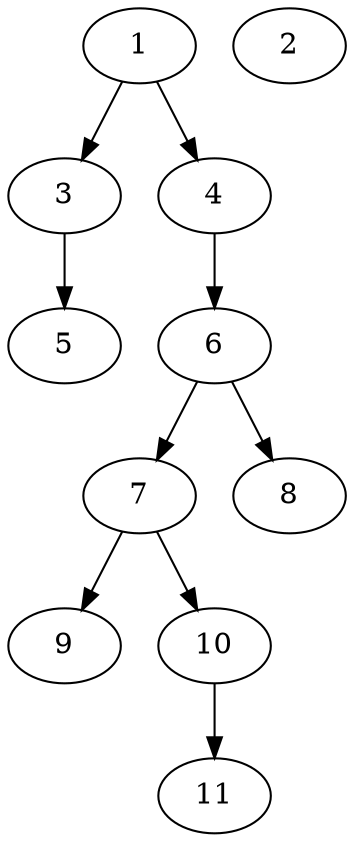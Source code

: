 // DAG (tier=1-easy, mode=compute, n=11, ccr=0.263, fat=0.452, density=0.330, regular=0.701, jump=0.054, mindata=262144, maxdata=2097152)
// DAG automatically generated by daggen at Sun Aug 24 16:33:32 2025
// /home/ermia/Project/Environments/daggen/bin/daggen --dot --ccr 0.263 --fat 0.452 --regular 0.701 --density 0.330 --jump 0.054 --mindata 262144 --maxdata 2097152 -n 11 
digraph G {
  1 [size="638365225369537", alpha="0.18", expect_size="319182612684768"]
  1 -> 3 [size ="13551301296128"]
  1 -> 4 [size ="13551301296128"]
  2 [size="162585382473433088", alpha="0.15", expect_size="81292691236716544"]
  3 [size="29686721763219", alpha="0.04", expect_size="14843360881609"]
  3 -> 5 [size ="1410125004800"]
  4 [size="46229915656969", alpha="0.02", expect_size="23114957828484"]
  4 -> 6 [size ="3329438515200"]
  5 [size="967901692248981504", alpha="0.00", expect_size="483950846124490752"]
  6 [size="161499547287024", alpha="0.00", expect_size="80749773643512"]
  6 -> 7 [size ="3609920012288"]
  6 -> 8 [size ="3609920012288"]
  7 [size="18148096308657712", alpha="0.15", expect_size="9074048154328856"]
  7 -> 9 [size ="29177466060800"]
  7 -> 10 [size ="29177466060800"]
  8 [size="1288597960800000", alpha="0.09", expect_size="644298980400000"]
  9 [size="998272995136897024", alpha="0.11", expect_size="499136497568448512"]
  10 [size="2996551883477732", alpha="0.04", expect_size="1498275941738866"]
  10 -> 11 [size ="1908651589632"]
  11 [size="5715215201561739264", alpha="0.01", expect_size="2857607600780869632"]
}